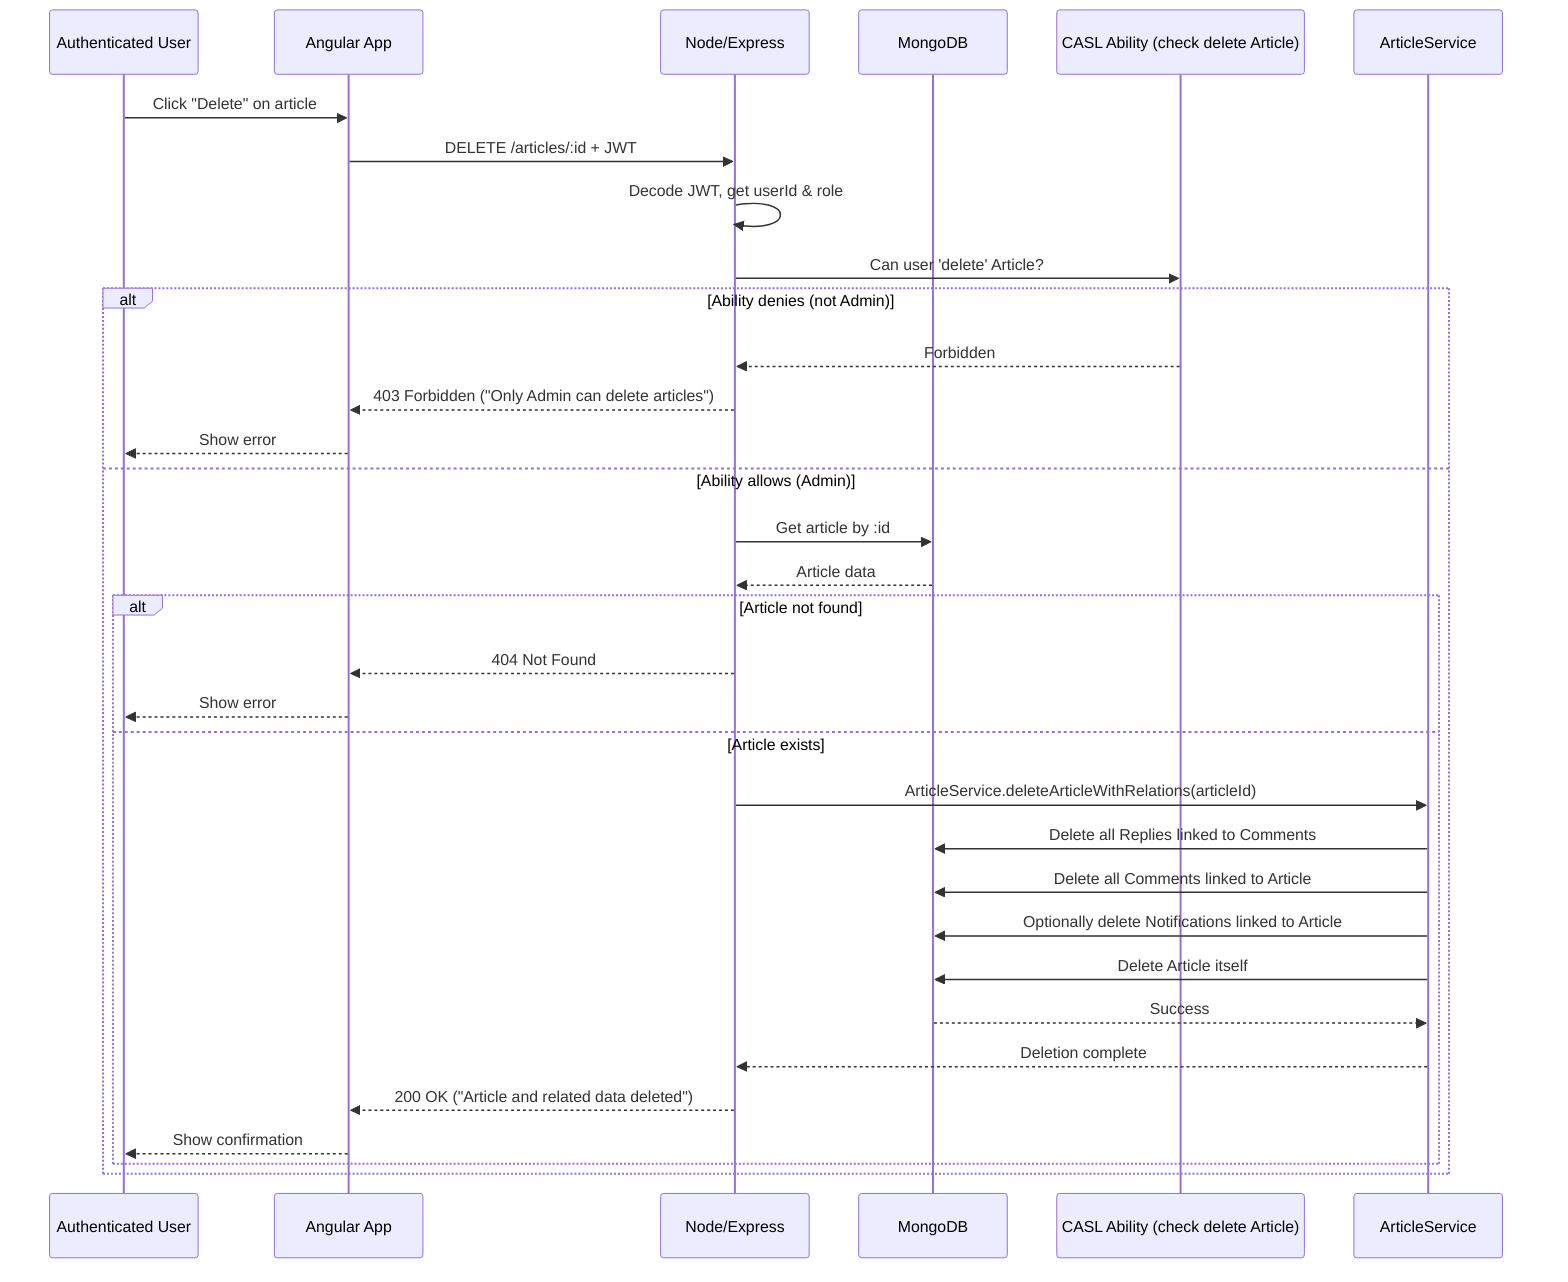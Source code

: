 sequenceDiagram
    participant User as Authenticated User
    participant Frontend as Angular App
    participant Backend as Node/Express
    participant MongoDB
    participant CASL as CASL Ability (check delete Article)
    participant Services as ArticleService

    %% User requests to delete article
    User->>Frontend: Click "Delete" on article
    Frontend->>Backend: DELETE /articles/:id + JWT

    %% Step 1: Decode JWT
    Backend->>Backend: Decode JWT, get userId & role

    %% Step 2: CASL ability check
    Backend->>CASL: Can user 'delete' Article?
    alt Ability denies (not Admin)
        CASL-->>Backend: Forbidden
        Backend-->>Frontend: 403 Forbidden ("Only Admin can delete articles")
        Frontend-->>User: Show error
    else Ability allows (Admin)
        %% Step 3: Fetch article
        Backend->>MongoDB: Get article by :id
        MongoDB-->>Backend: Article data
        alt Article not found
            Backend-->>Frontend: 404 Not Found
            Frontend-->>User: Show error
        else Article exists
            %% Step 4: Delete article cascade
            Backend->>Services: ArticleService.deleteArticleWithRelations(articleId)
            Services->>MongoDB: Delete all Replies linked to Comments
            Services->>MongoDB: Delete all Comments linked to Article
            Services->>MongoDB: Optionally delete Notifications linked to Article
            Services->>MongoDB: Delete Article itself
            MongoDB-->>Services: Success
            Services-->>Backend: Deletion complete
            Backend-->>Frontend: 200 OK ("Article and related data deleted")
            Frontend-->>User: Show confirmation
        end
    end